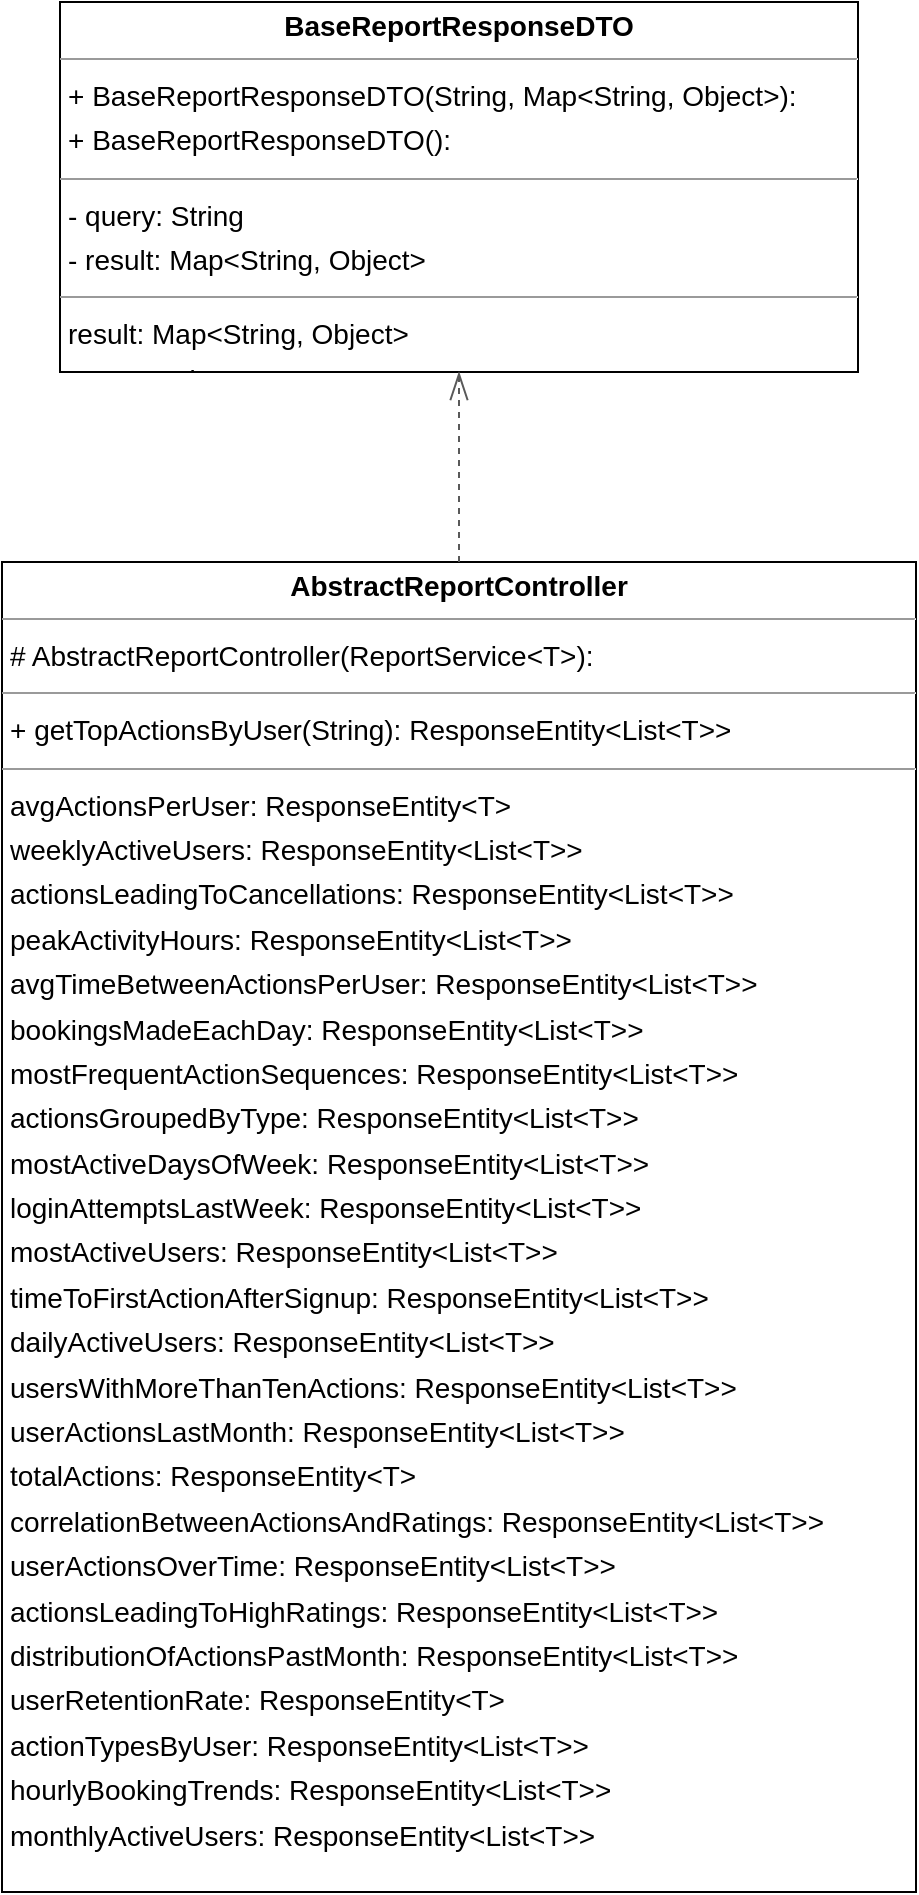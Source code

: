 <mxGraphModel dx="0" dy="0" grid="1" gridSize="10" guides="1" tooltips="1" connect="1" arrows="1" fold="1" page="0" pageScale="1" background="none" math="0" shadow="0">
  <root>
    <mxCell id="0" />
    <mxCell id="1" parent="0" />
    <mxCell id="node0" parent="1" vertex="1" value="&lt;p style=&quot;margin:0px;margin-top:4px;text-align:center;&quot;&gt;&lt;b&gt;AbstractReportController&lt;T&gt;&lt;/b&gt;&lt;/p&gt;&lt;hr size=&quot;1&quot;/&gt;&lt;p style=&quot;margin:0 0 0 4px;line-height:1.6;&quot;&gt;# AbstractReportController(ReportService&amp;lt;T&amp;gt;): &lt;/p&gt;&lt;hr size=&quot;1&quot;/&gt;&lt;p style=&quot;margin:0 0 0 4px;line-height:1.6;&quot;&gt;+ getTopActionsByUser(String): ResponseEntity&amp;lt;List&amp;lt;T&amp;gt;&amp;gt;&lt;/p&gt;&lt;hr size=&quot;1&quot;/&gt;&lt;p style=&quot;margin:0 0 0 4px;line-height:1.6;&quot;&gt; avgActionsPerUser: ResponseEntity&amp;lt;T&amp;gt;&lt;br/&gt; weeklyActiveUsers: ResponseEntity&amp;lt;List&amp;lt;T&amp;gt;&amp;gt;&lt;br/&gt; actionsLeadingToCancellations: ResponseEntity&amp;lt;List&amp;lt;T&amp;gt;&amp;gt;&lt;br/&gt; peakActivityHours: ResponseEntity&amp;lt;List&amp;lt;T&amp;gt;&amp;gt;&lt;br/&gt; avgTimeBetweenActionsPerUser: ResponseEntity&amp;lt;List&amp;lt;T&amp;gt;&amp;gt;&lt;br/&gt; bookingsMadeEachDay: ResponseEntity&amp;lt;List&amp;lt;T&amp;gt;&amp;gt;&lt;br/&gt; mostFrequentActionSequences: ResponseEntity&amp;lt;List&amp;lt;T&amp;gt;&amp;gt;&lt;br/&gt; actionsGroupedByType: ResponseEntity&amp;lt;List&amp;lt;T&amp;gt;&amp;gt;&lt;br/&gt; mostActiveDaysOfWeek: ResponseEntity&amp;lt;List&amp;lt;T&amp;gt;&amp;gt;&lt;br/&gt; loginAttemptsLastWeek: ResponseEntity&amp;lt;List&amp;lt;T&amp;gt;&amp;gt;&lt;br/&gt; mostActiveUsers: ResponseEntity&amp;lt;List&amp;lt;T&amp;gt;&amp;gt;&lt;br/&gt; timeToFirstActionAfterSignup: ResponseEntity&amp;lt;List&amp;lt;T&amp;gt;&amp;gt;&lt;br/&gt; dailyActiveUsers: ResponseEntity&amp;lt;List&amp;lt;T&amp;gt;&amp;gt;&lt;br/&gt; usersWithMoreThanTenActions: ResponseEntity&amp;lt;List&amp;lt;T&amp;gt;&amp;gt;&lt;br/&gt; userActionsLastMonth: ResponseEntity&amp;lt;List&amp;lt;T&amp;gt;&amp;gt;&lt;br/&gt; totalActions: ResponseEntity&amp;lt;T&amp;gt;&lt;br/&gt; correlationBetweenActionsAndRatings: ResponseEntity&amp;lt;List&amp;lt;T&amp;gt;&amp;gt;&lt;br/&gt; userActionsOverTime: ResponseEntity&amp;lt;List&amp;lt;T&amp;gt;&amp;gt;&lt;br/&gt; actionsLeadingToHighRatings: ResponseEntity&amp;lt;List&amp;lt;T&amp;gt;&amp;gt;&lt;br/&gt; distributionOfActionsPastMonth: ResponseEntity&amp;lt;List&amp;lt;T&amp;gt;&amp;gt;&lt;br/&gt; userRetentionRate: ResponseEntity&amp;lt;T&amp;gt;&lt;br/&gt; actionTypesByUser: ResponseEntity&amp;lt;List&amp;lt;T&amp;gt;&amp;gt;&lt;br/&gt; hourlyBookingTrends: ResponseEntity&amp;lt;List&amp;lt;T&amp;gt;&amp;gt;&lt;br/&gt; monthlyActiveUsers: ResponseEntity&amp;lt;List&amp;lt;T&amp;gt;&amp;gt;&lt;/p&gt;" style="verticalAlign=top;align=left;overflow=fill;fontSize=14;fontFamily=Helvetica;html=1;rounded=0;shadow=0;comic=0;labelBackgroundColor=none;strokeWidth=1;">
      <mxGeometry x="-228" y="-52" width="457" height="665" as="geometry" />
    </mxCell>
    <mxCell id="node1" parent="1" vertex="1" value="&lt;p style=&quot;margin:0px;margin-top:4px;text-align:center;&quot;&gt;&lt;b&gt;BaseReportResponseDTO&lt;/b&gt;&lt;/p&gt;&lt;hr size=&quot;1&quot;/&gt;&lt;p style=&quot;margin:0 0 0 4px;line-height:1.6;&quot;&gt;+ BaseReportResponseDTO(String, Map&amp;lt;String, Object&amp;gt;): &lt;br/&gt;+ BaseReportResponseDTO(): &lt;/p&gt;&lt;hr size=&quot;1&quot;/&gt;&lt;p style=&quot;margin:0 0 0 4px;line-height:1.6;&quot;&gt;- query: String&lt;br/&gt;- result: Map&amp;lt;String, Object&amp;gt;&lt;/p&gt;&lt;hr size=&quot;1&quot;/&gt;&lt;p style=&quot;margin:0 0 0 4px;line-height:1.6;&quot;&gt; result: Map&amp;lt;String, Object&amp;gt;&lt;br/&gt; query: String&lt;/p&gt;" style="verticalAlign=top;align=left;overflow=fill;fontSize=14;fontFamily=Helvetica;html=1;rounded=0;shadow=0;comic=0;labelBackgroundColor=none;strokeWidth=1;">
      <mxGeometry x="-199" y="-332" width="399" height="185" as="geometry" />
    </mxCell>
    <mxCell id="edge0" edge="1" value="" parent="1" source="node0" target="node1" style="html=1;rounded=1;edgeStyle=orthogonalEdgeStyle;dashed=1;startArrow=none;endArrow=openThin;endSize=12;strokeColor=#595959;exitX=0.500;exitY=0.000;exitDx=0;exitDy=0;entryX=0.500;entryY=1.000;entryDx=0;entryDy=0;">
      <mxGeometry width="50" height="50" relative="1" as="geometry">
        <Array as="points" />
      </mxGeometry>
    </mxCell>
  </root>
</mxGraphModel>